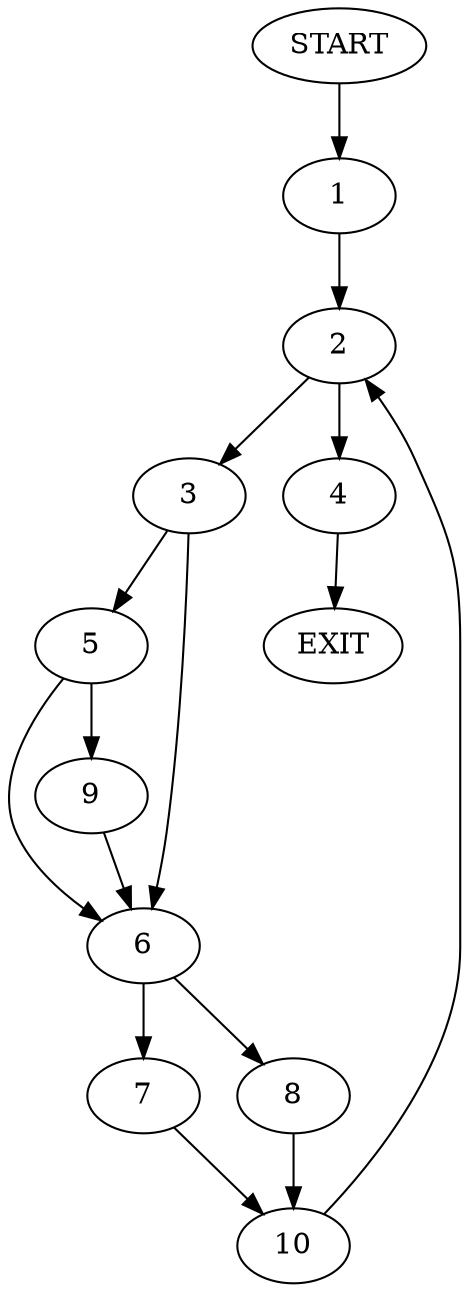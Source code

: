 digraph {
0 [label="START"]
11 [label="EXIT"]
0 -> 1
1 -> 2
2 -> 3
2 -> 4
3 -> 5
3 -> 6
4 -> 11
6 -> 7
6 -> 8
5 -> 6
5 -> 9
9 -> 6
8 -> 10
7 -> 10
10 -> 2
}
